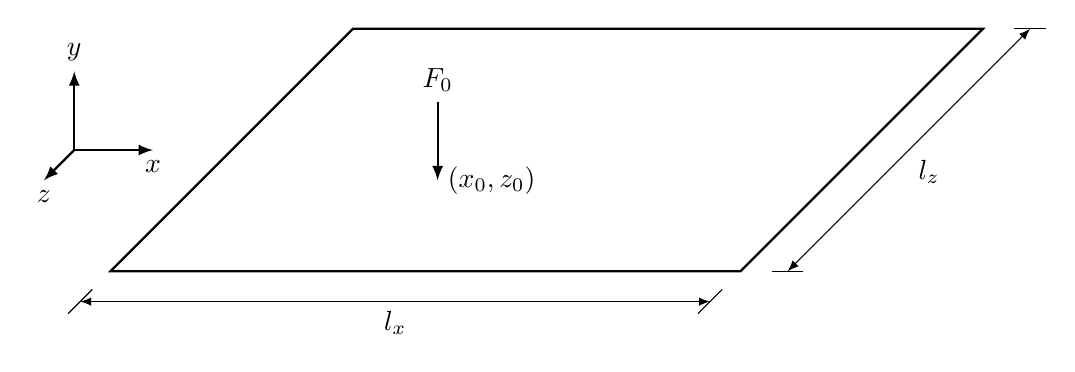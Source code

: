 ﻿\begin{tikzpicture}[>=latex,scale=2,thick]
\draw (-2,0,-2) -- +(4,0,0)-- +(4,0,4)-- +(0,0,4) --cycle;
\begin{scope}[->,scale=0.5,xshift=-4cm]
\draw (-2,0,0) -- +(1,0,0) node[below] {$x$};
\draw (-2,0,0) -- +(0,1,0) node[above] {$y$};
\draw (-2,0,0) -- +(0,0,1) node[below] {$z$};
\end{scope}
\draw[thin,<->] (-2,0,2.5) -- +(4,0,0) node [midway, below] {$l_x$};
\draw[thin,<->] (2.3,0,-2) -- +(0,0,4) node [midway, below right] {$l_z$};
\draw[thin] (-2,0,2.3) -- +(0,0,0.4);
\draw[thin] (2,0,2.3) -- +(0,0,0.4);
\draw[thin] (2.2,0,2) -- +(0.2,0,0);
\draw[thin] (2.2,0,-2) -- +(0.2,0,0);
\draw[<-] (-0.5,0,0.5) node [right] {$(x_0,z_0)$} -- +(0,0.5,0) node [above] {$F_0$};
\end{tikzpicture}